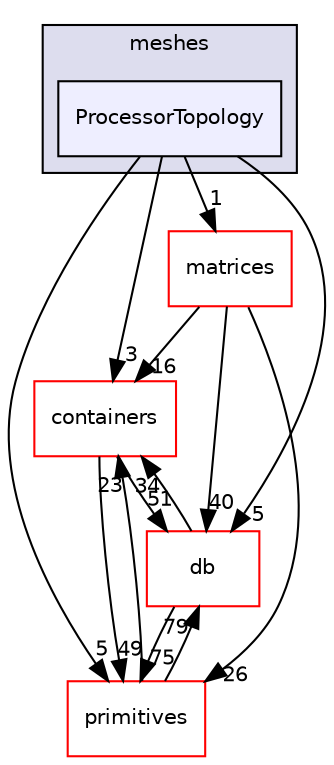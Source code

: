 digraph "src/OpenFOAM/meshes/ProcessorTopology" {
  bgcolor=transparent;
  compound=true
  node [ fontsize="10", fontname="Helvetica"];
  edge [ labelfontsize="10", labelfontname="Helvetica"];
  subgraph clusterdir_aa2423979fb45fc41c393a5db370ab21 {
    graph [ bgcolor="#ddddee", pencolor="black", label="meshes" fontname="Helvetica", fontsize="10", URL="dir_aa2423979fb45fc41c393a5db370ab21.html"]
  dir_46d38082bd7d8309277c8be4e1f70190 [shape=box, label="ProcessorTopology", style="filled", fillcolor="#eeeeff", pencolor="black", URL="dir_46d38082bd7d8309277c8be4e1f70190.html"];
  }
  dir_19d0872053bde092be81d7fe3f56cbf7 [shape=box label="containers" color="red" URL="dir_19d0872053bde092be81d7fe3f56cbf7.html"];
  dir_b07477ab37bc0cd7eb28fb569c691c21 [shape=box label="matrices" color="red" URL="dir_b07477ab37bc0cd7eb28fb569c691c21.html"];
  dir_63c634f7a7cfd679ac26c67fb30fc32f [shape=box label="db" color="red" URL="dir_63c634f7a7cfd679ac26c67fb30fc32f.html"];
  dir_3e50f45338116b169052b428016851aa [shape=box label="primitives" color="red" URL="dir_3e50f45338116b169052b428016851aa.html"];
  dir_19d0872053bde092be81d7fe3f56cbf7->dir_63c634f7a7cfd679ac26c67fb30fc32f [headlabel="51", labeldistance=1.5 headhref="dir_001934_001985.html"];
  dir_19d0872053bde092be81d7fe3f56cbf7->dir_3e50f45338116b169052b428016851aa [headlabel="49", labeldistance=1.5 headhref="dir_001934_002358.html"];
  dir_b07477ab37bc0cd7eb28fb569c691c21->dir_19d0872053bde092be81d7fe3f56cbf7 [headlabel="16", labeldistance=1.5 headhref="dir_002170_001934.html"];
  dir_b07477ab37bc0cd7eb28fb569c691c21->dir_63c634f7a7cfd679ac26c67fb30fc32f [headlabel="40", labeldistance=1.5 headhref="dir_002170_001985.html"];
  dir_b07477ab37bc0cd7eb28fb569c691c21->dir_3e50f45338116b169052b428016851aa [headlabel="26", labeldistance=1.5 headhref="dir_002170_002358.html"];
  dir_63c634f7a7cfd679ac26c67fb30fc32f->dir_19d0872053bde092be81d7fe3f56cbf7 [headlabel="34", labeldistance=1.5 headhref="dir_001985_001934.html"];
  dir_63c634f7a7cfd679ac26c67fb30fc32f->dir_3e50f45338116b169052b428016851aa [headlabel="75", labeldistance=1.5 headhref="dir_001985_002358.html"];
  dir_3e50f45338116b169052b428016851aa->dir_19d0872053bde092be81d7fe3f56cbf7 [headlabel="23", labeldistance=1.5 headhref="dir_002358_001934.html"];
  dir_3e50f45338116b169052b428016851aa->dir_63c634f7a7cfd679ac26c67fb30fc32f [headlabel="79", labeldistance=1.5 headhref="dir_002358_001985.html"];
  dir_46d38082bd7d8309277c8be4e1f70190->dir_19d0872053bde092be81d7fe3f56cbf7 [headlabel="3", labeldistance=1.5 headhref="dir_002356_001934.html"];
  dir_46d38082bd7d8309277c8be4e1f70190->dir_b07477ab37bc0cd7eb28fb569c691c21 [headlabel="1", labeldistance=1.5 headhref="dir_002356_002170.html"];
  dir_46d38082bd7d8309277c8be4e1f70190->dir_63c634f7a7cfd679ac26c67fb30fc32f [headlabel="5", labeldistance=1.5 headhref="dir_002356_001985.html"];
  dir_46d38082bd7d8309277c8be4e1f70190->dir_3e50f45338116b169052b428016851aa [headlabel="5", labeldistance=1.5 headhref="dir_002356_002358.html"];
}
